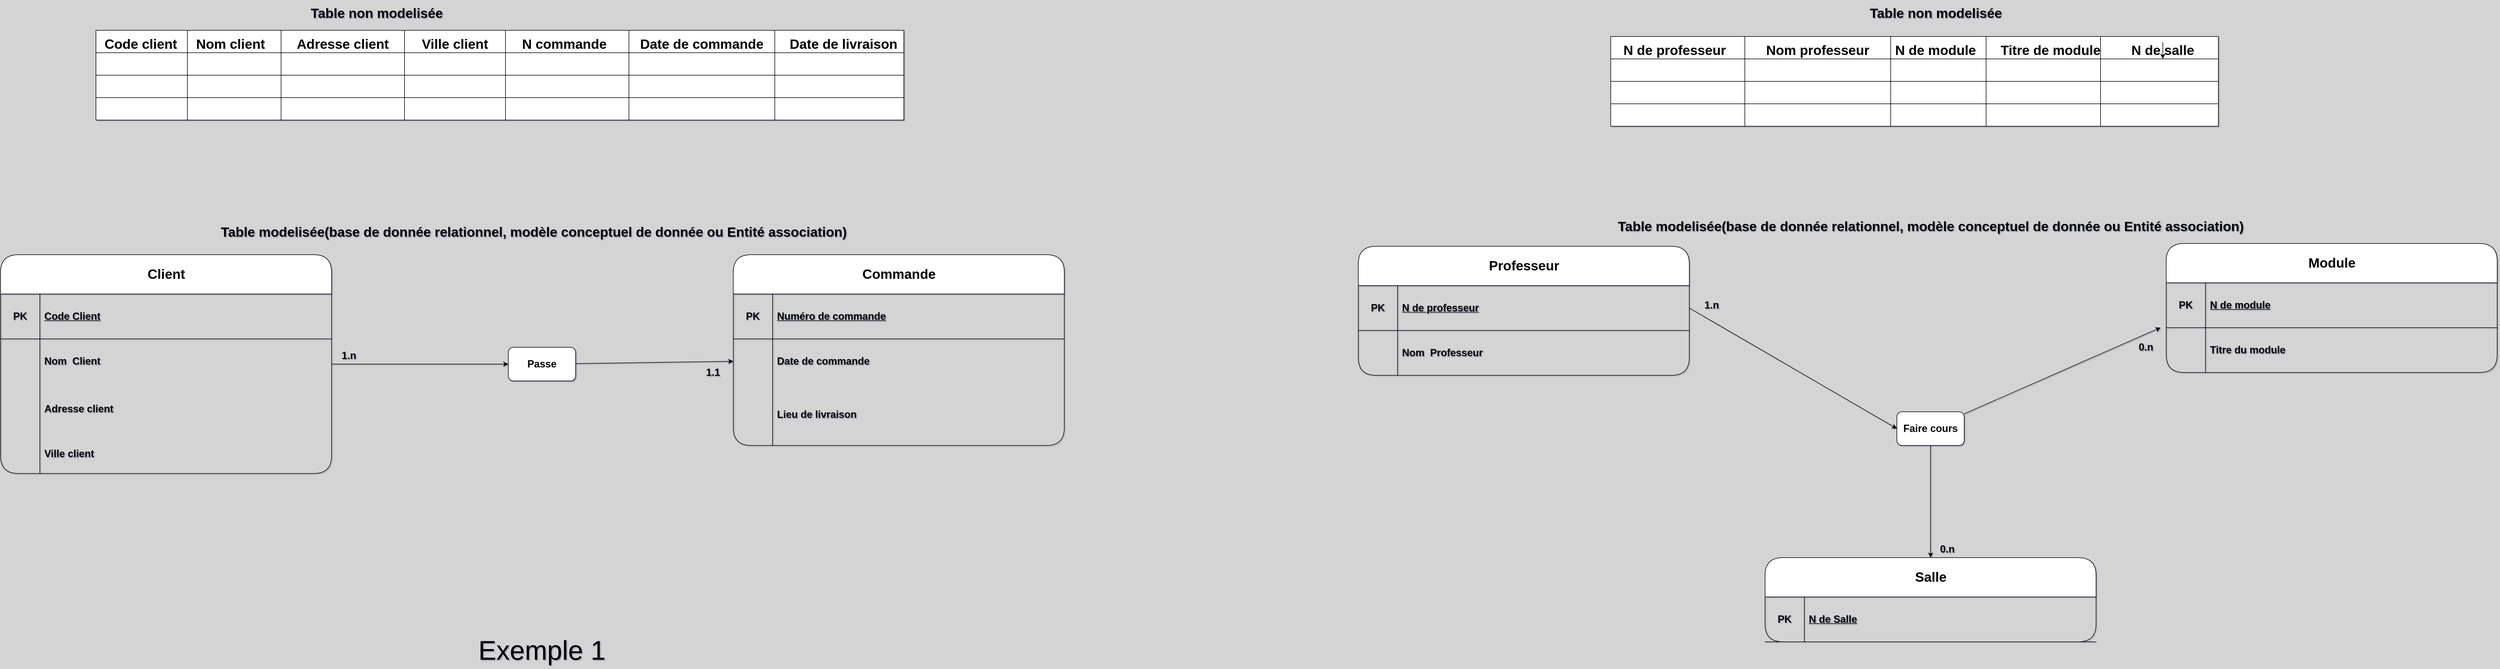 <mxfile version="26.0.5">
  <diagram name="Page-1" id="bd83a815-5ea8-2e97-e5ec-87c9f400f2fa">
    <mxGraphModel dx="2489" dy="1040" grid="1" gridSize="10" guides="1" tooltips="1" connect="1" arrows="1" fold="1" page="1" pageScale="1.5" pageWidth="3300" pageHeight="2339" background="#D4D4D4" math="0" shadow="1">
      <root>
        <mxCell id="0" style=";html=1;" />
        <mxCell id="1" style=";html=1;" parent="0" />
        <mxCell id="1516e18e63f93b96-3" value="&lt;font style=&quot;vertical-align: inherit;&quot;&gt;&lt;font style=&quot;vertical-align: inherit;&quot;&gt;&lt;font style=&quot;vertical-align: inherit;&quot;&gt;&lt;font style=&quot;vertical-align: inherit;&quot;&gt;Table non modelisée&lt;/font&gt;&lt;/font&gt;&lt;/font&gt;&lt;/font&gt;" style="text;strokeColor=none;fillColor=none;html=1;fontSize=24;fontStyle=1;verticalAlign=middle;align=center;rounded=1;shadow=1;" parent="1" vertex="1">
          <mxGeometry x="320" y="40" width="780" height="40" as="geometry" />
        </mxCell>
        <mxCell id="_xAk3Wb8vuUeQdh9CbYk-14" value="" style="shape=table;startSize=0;container=1;collapsible=0;childLayout=tableLayout;rounded=1;" vertex="1" parent="1">
          <mxGeometry x="210" y="90" width="1440" height="160" as="geometry" />
        </mxCell>
        <mxCell id="_xAk3Wb8vuUeQdh9CbYk-15" value="" style="shape=tableRow;horizontal=0;startSize=0;swimlaneHead=0;swimlaneBody=0;strokeColor=inherit;top=0;left=0;bottom=0;right=0;collapsible=0;dropTarget=0;fillColor=none;points=[[0,0.5],[1,0.5]];portConstraint=eastwest;rounded=1;" vertex="1" parent="_xAk3Wb8vuUeQdh9CbYk-14">
          <mxGeometry width="1440" height="40" as="geometry" />
        </mxCell>
        <mxCell id="_xAk3Wb8vuUeQdh9CbYk-16" value="" style="shape=partialRectangle;html=1;whiteSpace=wrap;connectable=0;strokeColor=inherit;overflow=hidden;fillColor=none;top=0;left=0;bottom=0;right=0;pointerEvents=1;rounded=1;" vertex="1" parent="_xAk3Wb8vuUeQdh9CbYk-15">
          <mxGeometry width="163" height="40" as="geometry">
            <mxRectangle width="163" height="40" as="alternateBounds" />
          </mxGeometry>
        </mxCell>
        <mxCell id="_xAk3Wb8vuUeQdh9CbYk-17" value="" style="shape=partialRectangle;html=1;whiteSpace=wrap;connectable=0;strokeColor=inherit;overflow=hidden;fillColor=none;top=0;left=0;bottom=0;right=0;pointerEvents=1;rounded=1;" vertex="1" parent="_xAk3Wb8vuUeQdh9CbYk-15">
          <mxGeometry x="163" width="167" height="40" as="geometry">
            <mxRectangle width="167" height="40" as="alternateBounds" />
          </mxGeometry>
        </mxCell>
        <mxCell id="_xAk3Wb8vuUeQdh9CbYk-18" value="" style="shape=partialRectangle;html=1;whiteSpace=wrap;connectable=0;strokeColor=inherit;overflow=hidden;fillColor=none;top=0;left=0;bottom=0;right=0;pointerEvents=1;rounded=1;" vertex="1" parent="_xAk3Wb8vuUeQdh9CbYk-15">
          <mxGeometry x="330" width="220" height="40" as="geometry">
            <mxRectangle width="220" height="40" as="alternateBounds" />
          </mxGeometry>
        </mxCell>
        <mxCell id="_xAk3Wb8vuUeQdh9CbYk-19" value="" style="shape=partialRectangle;html=1;whiteSpace=wrap;connectable=0;strokeColor=inherit;overflow=hidden;fillColor=none;top=0;left=0;bottom=0;right=0;pointerEvents=1;rounded=1;" vertex="1" parent="_xAk3Wb8vuUeQdh9CbYk-15">
          <mxGeometry x="550" width="180" height="40" as="geometry">
            <mxRectangle width="180" height="40" as="alternateBounds" />
          </mxGeometry>
        </mxCell>
        <mxCell id="_xAk3Wb8vuUeQdh9CbYk-20" value="" style="shape=partialRectangle;html=1;whiteSpace=wrap;connectable=0;strokeColor=inherit;overflow=hidden;fillColor=none;top=0;left=0;bottom=0;right=0;pointerEvents=1;rounded=1;" vertex="1" parent="_xAk3Wb8vuUeQdh9CbYk-15">
          <mxGeometry x="730" width="220" height="40" as="geometry">
            <mxRectangle width="220" height="40" as="alternateBounds" />
          </mxGeometry>
        </mxCell>
        <mxCell id="_xAk3Wb8vuUeQdh9CbYk-21" value="" style="shape=partialRectangle;html=1;whiteSpace=wrap;connectable=0;strokeColor=inherit;overflow=hidden;fillColor=none;top=0;left=0;bottom=0;right=0;pointerEvents=1;rounded=1;" vertex="1" parent="_xAk3Wb8vuUeQdh9CbYk-15">
          <mxGeometry x="950" width="260" height="40" as="geometry">
            <mxRectangle width="260" height="40" as="alternateBounds" />
          </mxGeometry>
        </mxCell>
        <mxCell id="_xAk3Wb8vuUeQdh9CbYk-22" value="" style="shape=partialRectangle;html=1;whiteSpace=wrap;connectable=0;strokeColor=inherit;overflow=hidden;fillColor=none;top=0;left=0;bottom=0;right=0;pointerEvents=1;rounded=1;" vertex="1" parent="_xAk3Wb8vuUeQdh9CbYk-15">
          <mxGeometry x="1210" width="230" height="40" as="geometry">
            <mxRectangle width="230" height="40" as="alternateBounds" />
          </mxGeometry>
        </mxCell>
        <mxCell id="_xAk3Wb8vuUeQdh9CbYk-23" value="" style="shape=tableRow;horizontal=0;startSize=0;swimlaneHead=0;swimlaneBody=0;strokeColor=inherit;top=0;left=0;bottom=0;right=0;collapsible=0;dropTarget=0;fillColor=none;points=[[0,0.5],[1,0.5]];portConstraint=eastwest;rounded=1;" vertex="1" parent="_xAk3Wb8vuUeQdh9CbYk-14">
          <mxGeometry y="40" width="1440" height="40" as="geometry" />
        </mxCell>
        <mxCell id="_xAk3Wb8vuUeQdh9CbYk-24" value="" style="shape=partialRectangle;html=1;whiteSpace=wrap;connectable=0;strokeColor=inherit;overflow=hidden;fillColor=none;top=0;left=0;bottom=0;right=0;pointerEvents=1;rounded=1;" vertex="1" parent="_xAk3Wb8vuUeQdh9CbYk-23">
          <mxGeometry width="163" height="40" as="geometry">
            <mxRectangle width="163" height="40" as="alternateBounds" />
          </mxGeometry>
        </mxCell>
        <mxCell id="_xAk3Wb8vuUeQdh9CbYk-25" value="" style="shape=partialRectangle;html=1;whiteSpace=wrap;connectable=0;strokeColor=inherit;overflow=hidden;fillColor=none;top=0;left=0;bottom=0;right=0;pointerEvents=1;rounded=1;" vertex="1" parent="_xAk3Wb8vuUeQdh9CbYk-23">
          <mxGeometry x="163" width="167" height="40" as="geometry">
            <mxRectangle width="167" height="40" as="alternateBounds" />
          </mxGeometry>
        </mxCell>
        <mxCell id="_xAk3Wb8vuUeQdh9CbYk-26" value="" style="shape=partialRectangle;html=1;whiteSpace=wrap;connectable=0;strokeColor=inherit;overflow=hidden;fillColor=none;top=0;left=0;bottom=0;right=0;pointerEvents=1;rounded=1;" vertex="1" parent="_xAk3Wb8vuUeQdh9CbYk-23">
          <mxGeometry x="330" width="220" height="40" as="geometry">
            <mxRectangle width="220" height="40" as="alternateBounds" />
          </mxGeometry>
        </mxCell>
        <mxCell id="_xAk3Wb8vuUeQdh9CbYk-27" value="" style="shape=partialRectangle;html=1;whiteSpace=wrap;connectable=0;strokeColor=inherit;overflow=hidden;fillColor=none;top=0;left=0;bottom=0;right=0;pointerEvents=1;rounded=1;" vertex="1" parent="_xAk3Wb8vuUeQdh9CbYk-23">
          <mxGeometry x="550" width="180" height="40" as="geometry">
            <mxRectangle width="180" height="40" as="alternateBounds" />
          </mxGeometry>
        </mxCell>
        <mxCell id="_xAk3Wb8vuUeQdh9CbYk-28" value="" style="shape=partialRectangle;html=1;whiteSpace=wrap;connectable=0;strokeColor=inherit;overflow=hidden;fillColor=none;top=0;left=0;bottom=0;right=0;pointerEvents=1;rounded=1;" vertex="1" parent="_xAk3Wb8vuUeQdh9CbYk-23">
          <mxGeometry x="730" width="220" height="40" as="geometry">
            <mxRectangle width="220" height="40" as="alternateBounds" />
          </mxGeometry>
        </mxCell>
        <mxCell id="_xAk3Wb8vuUeQdh9CbYk-29" value="" style="shape=partialRectangle;html=1;whiteSpace=wrap;connectable=0;strokeColor=inherit;overflow=hidden;fillColor=none;top=0;left=0;bottom=0;right=0;pointerEvents=1;rounded=1;" vertex="1" parent="_xAk3Wb8vuUeQdh9CbYk-23">
          <mxGeometry x="950" width="260" height="40" as="geometry">
            <mxRectangle width="260" height="40" as="alternateBounds" />
          </mxGeometry>
        </mxCell>
        <mxCell id="_xAk3Wb8vuUeQdh9CbYk-30" value="" style="shape=partialRectangle;html=1;whiteSpace=wrap;connectable=0;strokeColor=inherit;overflow=hidden;fillColor=none;top=0;left=0;bottom=0;right=0;pointerEvents=1;rounded=1;" vertex="1" parent="_xAk3Wb8vuUeQdh9CbYk-23">
          <mxGeometry x="1210" width="230" height="40" as="geometry">
            <mxRectangle width="230" height="40" as="alternateBounds" />
          </mxGeometry>
        </mxCell>
        <mxCell id="_xAk3Wb8vuUeQdh9CbYk-31" value="" style="shape=tableRow;horizontal=0;startSize=0;swimlaneHead=0;swimlaneBody=0;strokeColor=inherit;top=0;left=0;bottom=0;right=0;collapsible=0;dropTarget=0;fillColor=none;points=[[0,0.5],[1,0.5]];portConstraint=eastwest;rounded=1;" vertex="1" parent="_xAk3Wb8vuUeQdh9CbYk-14">
          <mxGeometry y="80" width="1440" height="40" as="geometry" />
        </mxCell>
        <mxCell id="_xAk3Wb8vuUeQdh9CbYk-32" value="" style="shape=partialRectangle;html=1;whiteSpace=wrap;connectable=0;strokeColor=inherit;overflow=hidden;fillColor=none;top=0;left=0;bottom=0;right=0;pointerEvents=1;rounded=1;" vertex="1" parent="_xAk3Wb8vuUeQdh9CbYk-31">
          <mxGeometry width="163" height="40" as="geometry">
            <mxRectangle width="163" height="40" as="alternateBounds" />
          </mxGeometry>
        </mxCell>
        <mxCell id="_xAk3Wb8vuUeQdh9CbYk-33" value="" style="shape=partialRectangle;html=1;whiteSpace=wrap;connectable=0;strokeColor=inherit;overflow=hidden;fillColor=none;top=0;left=0;bottom=0;right=0;pointerEvents=1;rounded=1;" vertex="1" parent="_xAk3Wb8vuUeQdh9CbYk-31">
          <mxGeometry x="163" width="167" height="40" as="geometry">
            <mxRectangle width="167" height="40" as="alternateBounds" />
          </mxGeometry>
        </mxCell>
        <mxCell id="_xAk3Wb8vuUeQdh9CbYk-34" value="" style="shape=partialRectangle;html=1;whiteSpace=wrap;connectable=0;strokeColor=inherit;overflow=hidden;fillColor=none;top=0;left=0;bottom=0;right=0;pointerEvents=1;rounded=1;" vertex="1" parent="_xAk3Wb8vuUeQdh9CbYk-31">
          <mxGeometry x="330" width="220" height="40" as="geometry">
            <mxRectangle width="220" height="40" as="alternateBounds" />
          </mxGeometry>
        </mxCell>
        <mxCell id="_xAk3Wb8vuUeQdh9CbYk-35" value="" style="shape=partialRectangle;html=1;whiteSpace=wrap;connectable=0;strokeColor=inherit;overflow=hidden;fillColor=none;top=0;left=0;bottom=0;right=0;pointerEvents=1;rounded=1;" vertex="1" parent="_xAk3Wb8vuUeQdh9CbYk-31">
          <mxGeometry x="550" width="180" height="40" as="geometry">
            <mxRectangle width="180" height="40" as="alternateBounds" />
          </mxGeometry>
        </mxCell>
        <mxCell id="_xAk3Wb8vuUeQdh9CbYk-36" value="" style="shape=partialRectangle;html=1;whiteSpace=wrap;connectable=0;strokeColor=inherit;overflow=hidden;fillColor=none;top=0;left=0;bottom=0;right=0;pointerEvents=1;rounded=1;" vertex="1" parent="_xAk3Wb8vuUeQdh9CbYk-31">
          <mxGeometry x="730" width="220" height="40" as="geometry">
            <mxRectangle width="220" height="40" as="alternateBounds" />
          </mxGeometry>
        </mxCell>
        <mxCell id="_xAk3Wb8vuUeQdh9CbYk-37" value="" style="shape=partialRectangle;html=1;whiteSpace=wrap;connectable=0;strokeColor=inherit;overflow=hidden;fillColor=none;top=0;left=0;bottom=0;right=0;pointerEvents=1;rounded=1;" vertex="1" parent="_xAk3Wb8vuUeQdh9CbYk-31">
          <mxGeometry x="950" width="260" height="40" as="geometry">
            <mxRectangle width="260" height="40" as="alternateBounds" />
          </mxGeometry>
        </mxCell>
        <mxCell id="_xAk3Wb8vuUeQdh9CbYk-38" value="" style="shape=partialRectangle;html=1;whiteSpace=wrap;connectable=0;strokeColor=inherit;overflow=hidden;fillColor=none;top=0;left=0;bottom=0;right=0;pointerEvents=1;rounded=1;" vertex="1" parent="_xAk3Wb8vuUeQdh9CbYk-31">
          <mxGeometry x="1210" width="230" height="40" as="geometry">
            <mxRectangle width="230" height="40" as="alternateBounds" />
          </mxGeometry>
        </mxCell>
        <mxCell id="_xAk3Wb8vuUeQdh9CbYk-39" value="" style="shape=tableRow;horizontal=0;startSize=0;swimlaneHead=0;swimlaneBody=0;strokeColor=inherit;top=0;left=0;bottom=0;right=0;collapsible=0;dropTarget=0;fillColor=none;points=[[0,0.5],[1,0.5]];portConstraint=eastwest;rounded=1;" vertex="1" parent="_xAk3Wb8vuUeQdh9CbYk-14">
          <mxGeometry y="120" width="1440" height="40" as="geometry" />
        </mxCell>
        <mxCell id="_xAk3Wb8vuUeQdh9CbYk-40" value="" style="shape=partialRectangle;html=1;whiteSpace=wrap;connectable=0;strokeColor=inherit;overflow=hidden;fillColor=none;top=0;left=0;bottom=0;right=0;pointerEvents=1;rounded=1;" vertex="1" parent="_xAk3Wb8vuUeQdh9CbYk-39">
          <mxGeometry width="163" height="40" as="geometry">
            <mxRectangle width="163" height="40" as="alternateBounds" />
          </mxGeometry>
        </mxCell>
        <mxCell id="_xAk3Wb8vuUeQdh9CbYk-41" value="" style="shape=partialRectangle;html=1;whiteSpace=wrap;connectable=0;strokeColor=inherit;overflow=hidden;fillColor=none;top=0;left=0;bottom=0;right=0;pointerEvents=1;rounded=1;" vertex="1" parent="_xAk3Wb8vuUeQdh9CbYk-39">
          <mxGeometry x="163" width="167" height="40" as="geometry">
            <mxRectangle width="167" height="40" as="alternateBounds" />
          </mxGeometry>
        </mxCell>
        <mxCell id="_xAk3Wb8vuUeQdh9CbYk-42" value="" style="shape=partialRectangle;html=1;whiteSpace=wrap;connectable=0;strokeColor=inherit;overflow=hidden;fillColor=none;top=0;left=0;bottom=0;right=0;pointerEvents=1;rounded=1;" vertex="1" parent="_xAk3Wb8vuUeQdh9CbYk-39">
          <mxGeometry x="330" width="220" height="40" as="geometry">
            <mxRectangle width="220" height="40" as="alternateBounds" />
          </mxGeometry>
        </mxCell>
        <mxCell id="_xAk3Wb8vuUeQdh9CbYk-43" value="" style="shape=partialRectangle;html=1;whiteSpace=wrap;connectable=0;strokeColor=inherit;overflow=hidden;fillColor=none;top=0;left=0;bottom=0;right=0;pointerEvents=1;rounded=1;" vertex="1" parent="_xAk3Wb8vuUeQdh9CbYk-39">
          <mxGeometry x="550" width="180" height="40" as="geometry">
            <mxRectangle width="180" height="40" as="alternateBounds" />
          </mxGeometry>
        </mxCell>
        <mxCell id="_xAk3Wb8vuUeQdh9CbYk-44" value="" style="shape=partialRectangle;html=1;whiteSpace=wrap;connectable=0;strokeColor=inherit;overflow=hidden;fillColor=none;top=0;left=0;bottom=0;right=0;pointerEvents=1;rounded=1;" vertex="1" parent="_xAk3Wb8vuUeQdh9CbYk-39">
          <mxGeometry x="730" width="220" height="40" as="geometry">
            <mxRectangle width="220" height="40" as="alternateBounds" />
          </mxGeometry>
        </mxCell>
        <mxCell id="_xAk3Wb8vuUeQdh9CbYk-45" value="" style="shape=partialRectangle;html=1;whiteSpace=wrap;connectable=0;strokeColor=inherit;overflow=hidden;fillColor=none;top=0;left=0;bottom=0;right=0;pointerEvents=1;rounded=1;" vertex="1" parent="_xAk3Wb8vuUeQdh9CbYk-39">
          <mxGeometry x="950" width="260" height="40" as="geometry">
            <mxRectangle width="260" height="40" as="alternateBounds" />
          </mxGeometry>
        </mxCell>
        <mxCell id="_xAk3Wb8vuUeQdh9CbYk-46" value="" style="shape=partialRectangle;html=1;whiteSpace=wrap;connectable=0;strokeColor=inherit;overflow=hidden;fillColor=none;top=0;left=0;bottom=0;right=0;pointerEvents=1;rounded=1;" vertex="1" parent="_xAk3Wb8vuUeQdh9CbYk-39">
          <mxGeometry x="1210" width="230" height="40" as="geometry">
            <mxRectangle width="230" height="40" as="alternateBounds" />
          </mxGeometry>
        </mxCell>
        <mxCell id="_xAk3Wb8vuUeQdh9CbYk-47" value="&lt;font style=&quot;vertical-align: inherit;&quot;&gt;&lt;font style=&quot;vertical-align: inherit;&quot;&gt;&lt;font style=&quot;vertical-align: inherit;&quot;&gt;&lt;font style=&quot;vertical-align: inherit; font-size: 24px;&quot;&gt;&lt;b style=&quot;&quot;&gt;&lt;font style=&quot;vertical-align: inherit;&quot;&gt;&lt;font style=&quot;vertical-align: inherit;&quot;&gt;Code client&lt;/font&gt;&lt;/font&gt;&lt;/b&gt;&lt;/font&gt;&lt;/font&gt;&lt;/font&gt;&lt;/font&gt;" style="text;strokeColor=none;align=center;fillColor=none;html=1;verticalAlign=middle;whiteSpace=wrap;rounded=1;" vertex="1" parent="1">
          <mxGeometry x="220" y="100" width="140" height="30" as="geometry" />
        </mxCell>
        <mxCell id="_xAk3Wb8vuUeQdh9CbYk-48" value="&lt;span style=&quot;font-size: 24px;&quot;&gt;&lt;b&gt;&lt;font style=&quot;vertical-align: inherit;&quot;&gt;&lt;font style=&quot;vertical-align: inherit;&quot;&gt;Nom client&lt;/font&gt;&lt;/font&gt;&lt;/b&gt;&lt;/span&gt;" style="text;strokeColor=none;align=center;fillColor=none;html=1;verticalAlign=middle;whiteSpace=wrap;rounded=1;" vertex="1" parent="1">
          <mxGeometry x="380" y="100" width="140" height="30" as="geometry" />
        </mxCell>
        <mxCell id="_xAk3Wb8vuUeQdh9CbYk-49" value="&lt;font style=&quot;vertical-align: inherit;&quot;&gt;&lt;font style=&quot;vertical-align: inherit;&quot;&gt;&lt;font style=&quot;vertical-align: inherit;&quot;&gt;&lt;font style=&quot;vertical-align: inherit; font-size: 24px;&quot;&gt;&lt;b style=&quot;&quot;&gt;&lt;font style=&quot;vertical-align: inherit;&quot;&gt;&lt;font style=&quot;vertical-align: inherit;&quot;&gt;Adresse client&lt;/font&gt;&lt;/font&gt;&lt;/b&gt;&lt;/font&gt;&lt;/font&gt;&lt;/font&gt;&lt;/font&gt;" style="text;strokeColor=none;align=center;fillColor=none;html=1;verticalAlign=middle;whiteSpace=wrap;rounded=1;" vertex="1" parent="1">
          <mxGeometry x="560" y="100" width="180" height="30" as="geometry" />
        </mxCell>
        <mxCell id="_xAk3Wb8vuUeQdh9CbYk-50" value="&lt;font style=&quot;vertical-align: inherit;&quot;&gt;&lt;font style=&quot;vertical-align: inherit;&quot;&gt;&lt;font style=&quot;vertical-align: inherit;&quot;&gt;&lt;font style=&quot;vertical-align: inherit; font-size: 24px;&quot;&gt;&lt;b style=&quot;&quot;&gt;&lt;font style=&quot;vertical-align: inherit;&quot;&gt;&lt;font style=&quot;vertical-align: inherit;&quot;&gt;Ville client&lt;/font&gt;&lt;/font&gt;&lt;/b&gt;&lt;/font&gt;&lt;/font&gt;&lt;/font&gt;&lt;/font&gt;" style="text;strokeColor=none;align=center;fillColor=none;html=1;verticalAlign=middle;whiteSpace=wrap;rounded=1;" vertex="1" parent="1">
          <mxGeometry x="780" y="100" width="140" height="30" as="geometry" />
        </mxCell>
        <mxCell id="_xAk3Wb8vuUeQdh9CbYk-52" value="&lt;font style=&quot;vertical-align: inherit;&quot;&gt;&lt;font style=&quot;vertical-align: inherit;&quot;&gt;&lt;font style=&quot;vertical-align: inherit;&quot;&gt;&lt;font style=&quot;vertical-align: inherit; font-size: 24px;&quot;&gt;&lt;b style=&quot;&quot;&gt;&lt;font style=&quot;vertical-align: inherit;&quot;&gt;&lt;font style=&quot;vertical-align: inherit;&quot;&gt;N commande&lt;/font&gt;&lt;/font&gt;&lt;/b&gt;&lt;/font&gt;&lt;/font&gt;&lt;/font&gt;&lt;/font&gt;" style="text;strokeColor=none;align=center;fillColor=none;html=1;verticalAlign=middle;whiteSpace=wrap;rounded=1;" vertex="1" parent="1">
          <mxGeometry x="950" y="100" width="190" height="30" as="geometry" />
        </mxCell>
        <mxCell id="_xAk3Wb8vuUeQdh9CbYk-53" value="&lt;font style=&quot;vertical-align: inherit;&quot;&gt;&lt;font style=&quot;vertical-align: inherit;&quot;&gt;&lt;font style=&quot;vertical-align: inherit;&quot;&gt;&lt;font style=&quot;vertical-align: inherit; font-size: 24px;&quot;&gt;&lt;b style=&quot;&quot;&gt;&lt;font style=&quot;vertical-align: inherit;&quot;&gt;&lt;font style=&quot;vertical-align: inherit;&quot;&gt;Date de commande&lt;/font&gt;&lt;/font&gt;&lt;/b&gt;&lt;/font&gt;&lt;/font&gt;&lt;/font&gt;&lt;/font&gt;" style="text;strokeColor=none;align=center;fillColor=none;html=1;verticalAlign=middle;whiteSpace=wrap;rounded=1;" vertex="1" parent="1">
          <mxGeometry x="1170" y="100" width="240" height="30" as="geometry" />
        </mxCell>
        <mxCell id="_xAk3Wb8vuUeQdh9CbYk-54" value="&lt;font style=&quot;vertical-align: inherit;&quot;&gt;&lt;font style=&quot;vertical-align: inherit;&quot;&gt;&lt;font style=&quot;vertical-align: inherit;&quot;&gt;&lt;font style=&quot;vertical-align: inherit; font-size: 24px;&quot;&gt;&lt;b style=&quot;&quot;&gt;&lt;font style=&quot;vertical-align: inherit;&quot;&gt;&lt;font style=&quot;vertical-align: inherit;&quot;&gt;&lt;font style=&quot;vertical-align: inherit;&quot;&gt;&lt;font style=&quot;vertical-align: inherit;&quot;&gt;Date de livraison&lt;/font&gt;&lt;/font&gt;&lt;/font&gt;&lt;/font&gt;&lt;/b&gt;&lt;/font&gt;&lt;/font&gt;&lt;/font&gt;&lt;/font&gt;" style="text;strokeColor=none;align=center;fillColor=none;html=1;verticalAlign=middle;whiteSpace=wrap;rounded=1;" vertex="1" parent="1">
          <mxGeometry x="1445" y="100" width="195" height="30" as="geometry" />
        </mxCell>
        <mxCell id="_xAk3Wb8vuUeQdh9CbYk-55" value="&lt;font style=&quot;vertical-align: inherit;&quot;&gt;&lt;font style=&quot;vertical-align: inherit;&quot;&gt;&lt;font style=&quot;vertical-align: inherit;&quot;&gt;&lt;font style=&quot;vertical-align: inherit;&quot;&gt;Table modelisée(base de donnée relationnel, modèle conceptuel de donnée ou Entité association)&lt;/font&gt;&lt;/font&gt;&lt;/font&gt;&lt;/font&gt;" style="text;strokeColor=none;fillColor=none;html=1;fontSize=24;fontStyle=1;verticalAlign=middle;align=center;rounded=1;shadow=1;" vertex="1" parent="1">
          <mxGeometry x="600" y="430" width="780" height="40" as="geometry" />
        </mxCell>
        <mxCell id="_xAk3Wb8vuUeQdh9CbYk-96" value="" style="edgeStyle=none;rounded=1;orthogonalLoop=1;jettySize=auto;html=1;" edge="1" parent="1" source="_xAk3Wb8vuUeQdh9CbYk-56" target="_xAk3Wb8vuUeQdh9CbYk-95">
          <mxGeometry relative="1" as="geometry" />
        </mxCell>
        <mxCell id="_xAk3Wb8vuUeQdh9CbYk-56" value="&lt;font style=&quot;font-size: 24px;&quot;&gt;Client&lt;/font&gt;" style="shape=table;startSize=70;container=1;collapsible=1;childLayout=tableLayout;fixedRows=1;rowLines=0;fontStyle=1;align=center;resizeLast=1;html=1;rounded=1;" vertex="1" parent="1">
          <mxGeometry x="40" y="490" width="590" height="390" as="geometry" />
        </mxCell>
        <mxCell id="_xAk3Wb8vuUeQdh9CbYk-57" value="" style="shape=tableRow;horizontal=0;startSize=0;swimlaneHead=0;swimlaneBody=0;fillColor=none;collapsible=0;dropTarget=0;points=[[0,0.5],[1,0.5]];portConstraint=eastwest;top=0;left=0;right=0;bottom=1;rounded=1;" vertex="1" parent="_xAk3Wb8vuUeQdh9CbYk-56">
          <mxGeometry y="70" width="590" height="80" as="geometry" />
        </mxCell>
        <mxCell id="_xAk3Wb8vuUeQdh9CbYk-58" value="&lt;font style=&quot;font-size: 18px;&quot;&gt;PK&lt;/font&gt;" style="shape=partialRectangle;connectable=0;fillColor=none;top=0;left=0;bottom=0;right=0;fontStyle=1;overflow=hidden;whiteSpace=wrap;html=1;rounded=1;" vertex="1" parent="_xAk3Wb8vuUeQdh9CbYk-57">
          <mxGeometry width="70" height="80" as="geometry">
            <mxRectangle width="70" height="80" as="alternateBounds" />
          </mxGeometry>
        </mxCell>
        <mxCell id="_xAk3Wb8vuUeQdh9CbYk-59" value="&lt;span style=&quot;font-size: 18px;&quot;&gt;Code Client&lt;/span&gt;" style="shape=partialRectangle;connectable=0;fillColor=none;top=0;left=0;bottom=0;right=0;align=left;spacingLeft=6;fontStyle=5;overflow=hidden;whiteSpace=wrap;html=1;rounded=1;" vertex="1" parent="_xAk3Wb8vuUeQdh9CbYk-57">
          <mxGeometry x="70" width="520" height="80" as="geometry">
            <mxRectangle width="520" height="80" as="alternateBounds" />
          </mxGeometry>
        </mxCell>
        <mxCell id="_xAk3Wb8vuUeQdh9CbYk-60" value="" style="shape=tableRow;horizontal=0;startSize=0;swimlaneHead=0;swimlaneBody=0;fillColor=none;collapsible=0;dropTarget=0;points=[[0,0.5],[1,0.5]];portConstraint=eastwest;top=0;left=0;right=0;bottom=0;rounded=1;" vertex="1" parent="_xAk3Wb8vuUeQdh9CbYk-56">
          <mxGeometry y="150" width="590" height="80" as="geometry" />
        </mxCell>
        <mxCell id="_xAk3Wb8vuUeQdh9CbYk-61" value="" style="shape=partialRectangle;connectable=0;fillColor=none;top=0;left=0;bottom=0;right=0;editable=1;overflow=hidden;whiteSpace=wrap;html=1;rounded=1;" vertex="1" parent="_xAk3Wb8vuUeQdh9CbYk-60">
          <mxGeometry width="70" height="80" as="geometry">
            <mxRectangle width="70" height="80" as="alternateBounds" />
          </mxGeometry>
        </mxCell>
        <mxCell id="_xAk3Wb8vuUeQdh9CbYk-62" value="&lt;font style=&quot;font-size: 18px;&quot;&gt;&lt;b&gt;Nom&amp;nbsp; Client&lt;/b&gt;&lt;/font&gt;" style="shape=partialRectangle;connectable=0;fillColor=none;top=0;left=0;bottom=0;right=0;align=left;spacingLeft=6;overflow=hidden;whiteSpace=wrap;html=1;rounded=1;" vertex="1" parent="_xAk3Wb8vuUeQdh9CbYk-60">
          <mxGeometry x="70" width="520" height="80" as="geometry">
            <mxRectangle width="520" height="80" as="alternateBounds" />
          </mxGeometry>
        </mxCell>
        <mxCell id="_xAk3Wb8vuUeQdh9CbYk-63" value="" style="shape=tableRow;horizontal=0;startSize=0;swimlaneHead=0;swimlaneBody=0;fillColor=none;collapsible=0;dropTarget=0;points=[[0,0.5],[1,0.5]];portConstraint=eastwest;top=0;left=0;right=0;bottom=0;rounded=1;" vertex="1" parent="_xAk3Wb8vuUeQdh9CbYk-56">
          <mxGeometry y="230" width="590" height="90" as="geometry" />
        </mxCell>
        <mxCell id="_xAk3Wb8vuUeQdh9CbYk-64" value="" style="shape=partialRectangle;connectable=0;fillColor=none;top=0;left=0;bottom=0;right=0;editable=1;overflow=hidden;whiteSpace=wrap;html=1;rounded=1;" vertex="1" parent="_xAk3Wb8vuUeQdh9CbYk-63">
          <mxGeometry width="70" height="90" as="geometry">
            <mxRectangle width="70" height="90" as="alternateBounds" />
          </mxGeometry>
        </mxCell>
        <mxCell id="_xAk3Wb8vuUeQdh9CbYk-65" value="&lt;font style=&quot;font-size: 18px;&quot;&gt;&lt;b&gt;Adresse client&lt;/b&gt;&lt;/font&gt;" style="shape=partialRectangle;connectable=0;fillColor=none;top=0;left=0;bottom=0;right=0;align=left;spacingLeft=6;overflow=hidden;whiteSpace=wrap;html=1;rounded=1;" vertex="1" parent="_xAk3Wb8vuUeQdh9CbYk-63">
          <mxGeometry x="70" width="520" height="90" as="geometry">
            <mxRectangle width="520" height="90" as="alternateBounds" />
          </mxGeometry>
        </mxCell>
        <mxCell id="_xAk3Wb8vuUeQdh9CbYk-66" value="" style="shape=tableRow;horizontal=0;startSize=0;swimlaneHead=0;swimlaneBody=0;fillColor=none;collapsible=0;dropTarget=0;points=[[0,0.5],[1,0.5]];portConstraint=eastwest;top=0;left=0;right=0;bottom=0;rounded=1;" vertex="1" parent="_xAk3Wb8vuUeQdh9CbYk-56">
          <mxGeometry y="320" width="590" height="70" as="geometry" />
        </mxCell>
        <mxCell id="_xAk3Wb8vuUeQdh9CbYk-67" value="" style="shape=partialRectangle;connectable=0;fillColor=none;top=0;left=0;bottom=0;right=0;editable=1;overflow=hidden;whiteSpace=wrap;html=1;rounded=1;" vertex="1" parent="_xAk3Wb8vuUeQdh9CbYk-66">
          <mxGeometry width="70" height="70" as="geometry">
            <mxRectangle width="70" height="70" as="alternateBounds" />
          </mxGeometry>
        </mxCell>
        <mxCell id="_xAk3Wb8vuUeQdh9CbYk-68" value="&lt;b&gt;&lt;font style=&quot;font-size: 18px;&quot;&gt;Ville client&lt;/font&gt;&lt;/b&gt;" style="shape=partialRectangle;connectable=0;fillColor=none;top=0;left=0;bottom=0;right=0;align=left;spacingLeft=6;overflow=hidden;whiteSpace=wrap;html=1;rounded=1;" vertex="1" parent="_xAk3Wb8vuUeQdh9CbYk-66">
          <mxGeometry x="70" width="520" height="70" as="geometry">
            <mxRectangle width="520" height="70" as="alternateBounds" />
          </mxGeometry>
        </mxCell>
        <mxCell id="_xAk3Wb8vuUeQdh9CbYk-70" value="&lt;font style=&quot;font-size: 24px;&quot;&gt;Commande&lt;/font&gt;" style="shape=table;startSize=70;container=1;collapsible=1;childLayout=tableLayout;fixedRows=1;rowLines=0;fontStyle=1;align=center;resizeLast=1;html=1;rounded=1;" vertex="1" parent="1">
          <mxGeometry x="1346" y="490" width="590" height="340" as="geometry" />
        </mxCell>
        <mxCell id="_xAk3Wb8vuUeQdh9CbYk-71" value="" style="shape=tableRow;horizontal=0;startSize=0;swimlaneHead=0;swimlaneBody=0;fillColor=none;collapsible=0;dropTarget=0;points=[[0,0.5],[1,0.5]];portConstraint=eastwest;top=0;left=0;right=0;bottom=1;rounded=1;" vertex="1" parent="_xAk3Wb8vuUeQdh9CbYk-70">
          <mxGeometry y="70" width="590" height="80" as="geometry" />
        </mxCell>
        <mxCell id="_xAk3Wb8vuUeQdh9CbYk-72" value="&lt;font style=&quot;font-size: 18px;&quot;&gt;PK&lt;/font&gt;" style="shape=partialRectangle;connectable=0;fillColor=none;top=0;left=0;bottom=0;right=0;fontStyle=1;overflow=hidden;whiteSpace=wrap;html=1;rounded=1;" vertex="1" parent="_xAk3Wb8vuUeQdh9CbYk-71">
          <mxGeometry width="70" height="80" as="geometry">
            <mxRectangle width="70" height="80" as="alternateBounds" />
          </mxGeometry>
        </mxCell>
        <mxCell id="_xAk3Wb8vuUeQdh9CbYk-73" value="&lt;span style=&quot;font-size: 18px;&quot;&gt;Numéro de commande&lt;/span&gt;" style="shape=partialRectangle;connectable=0;fillColor=none;top=0;left=0;bottom=0;right=0;align=left;spacingLeft=6;fontStyle=5;overflow=hidden;whiteSpace=wrap;html=1;rounded=1;" vertex="1" parent="_xAk3Wb8vuUeQdh9CbYk-71">
          <mxGeometry x="70" width="520" height="80" as="geometry">
            <mxRectangle width="520" height="80" as="alternateBounds" />
          </mxGeometry>
        </mxCell>
        <mxCell id="_xAk3Wb8vuUeQdh9CbYk-74" value="" style="shape=tableRow;horizontal=0;startSize=0;swimlaneHead=0;swimlaneBody=0;fillColor=none;collapsible=0;dropTarget=0;points=[[0,0.5],[1,0.5]];portConstraint=eastwest;top=0;left=0;right=0;bottom=0;rounded=1;" vertex="1" parent="_xAk3Wb8vuUeQdh9CbYk-70">
          <mxGeometry y="150" width="590" height="80" as="geometry" />
        </mxCell>
        <mxCell id="_xAk3Wb8vuUeQdh9CbYk-75" value="" style="shape=partialRectangle;connectable=0;fillColor=none;top=0;left=0;bottom=0;right=0;editable=1;overflow=hidden;whiteSpace=wrap;html=1;rounded=1;" vertex="1" parent="_xAk3Wb8vuUeQdh9CbYk-74">
          <mxGeometry width="70" height="80" as="geometry">
            <mxRectangle width="70" height="80" as="alternateBounds" />
          </mxGeometry>
        </mxCell>
        <mxCell id="_xAk3Wb8vuUeQdh9CbYk-76" value="&lt;font style=&quot;font-size: 18px;&quot;&gt;&lt;b&gt;Date de commande&lt;/b&gt;&lt;/font&gt;" style="shape=partialRectangle;connectable=0;fillColor=none;top=0;left=0;bottom=0;right=0;align=left;spacingLeft=6;overflow=hidden;whiteSpace=wrap;html=1;rounded=1;" vertex="1" parent="_xAk3Wb8vuUeQdh9CbYk-74">
          <mxGeometry x="70" width="520" height="80" as="geometry">
            <mxRectangle width="520" height="80" as="alternateBounds" />
          </mxGeometry>
        </mxCell>
        <mxCell id="_xAk3Wb8vuUeQdh9CbYk-77" value="" style="shape=tableRow;horizontal=0;startSize=0;swimlaneHead=0;swimlaneBody=0;fillColor=none;collapsible=0;dropTarget=0;points=[[0,0.5],[1,0.5]];portConstraint=eastwest;top=0;left=0;right=0;bottom=0;rounded=1;" vertex="1" parent="_xAk3Wb8vuUeQdh9CbYk-70">
          <mxGeometry y="230" width="590" height="110" as="geometry" />
        </mxCell>
        <mxCell id="_xAk3Wb8vuUeQdh9CbYk-78" value="" style="shape=partialRectangle;connectable=0;fillColor=none;top=0;left=0;bottom=0;right=0;editable=1;overflow=hidden;whiteSpace=wrap;html=1;rounded=1;" vertex="1" parent="_xAk3Wb8vuUeQdh9CbYk-77">
          <mxGeometry width="70" height="110" as="geometry">
            <mxRectangle width="70" height="110" as="alternateBounds" />
          </mxGeometry>
        </mxCell>
        <mxCell id="_xAk3Wb8vuUeQdh9CbYk-79" value="&lt;font style=&quot;font-size: 18px;&quot;&gt;&lt;b&gt;Lieu de livraison&lt;/b&gt;&lt;/font&gt;" style="shape=partialRectangle;connectable=0;fillColor=none;top=0;left=0;bottom=0;right=0;align=left;spacingLeft=6;overflow=hidden;whiteSpace=wrap;html=1;rounded=1;" vertex="1" parent="_xAk3Wb8vuUeQdh9CbYk-77">
          <mxGeometry x="70" width="520" height="110" as="geometry">
            <mxRectangle width="520" height="110" as="alternateBounds" />
          </mxGeometry>
        </mxCell>
        <mxCell id="_xAk3Wb8vuUeQdh9CbYk-97" style="edgeStyle=none;rounded=1;orthogonalLoop=1;jettySize=auto;html=1;entryX=0;entryY=0.5;entryDx=0;entryDy=0;" edge="1" parent="1" source="_xAk3Wb8vuUeQdh9CbYk-95" target="_xAk3Wb8vuUeQdh9CbYk-74">
          <mxGeometry relative="1" as="geometry" />
        </mxCell>
        <mxCell id="_xAk3Wb8vuUeQdh9CbYk-95" value="&lt;font style=&quot;font-size: 18px;&quot;&gt;Passe&lt;/font&gt;" style="whiteSpace=wrap;html=1;startSize=70;fontStyle=1;rounded=1;" vertex="1" parent="1">
          <mxGeometry x="945" y="655" width="120" height="60" as="geometry" />
        </mxCell>
        <mxCell id="_xAk3Wb8vuUeQdh9CbYk-101" value="&lt;font style=&quot;font-size: 18px;&quot;&gt;&lt;b&gt;1.n&lt;/b&gt;&lt;/font&gt;" style="text;strokeColor=none;align=center;fillColor=none;html=1;verticalAlign=middle;whiteSpace=wrap;rounded=0;" vertex="1" parent="1">
          <mxGeometry x="631" y="655" width="60" height="30" as="geometry" />
        </mxCell>
        <mxCell id="_xAk3Wb8vuUeQdh9CbYk-102" value="&lt;font style=&quot;font-size: 18px;&quot;&gt;&lt;b&gt;1.1&lt;/b&gt;&lt;/font&gt;" style="text;strokeColor=none;align=center;fillColor=none;html=1;verticalAlign=middle;whiteSpace=wrap;rounded=0;" vertex="1" parent="1">
          <mxGeometry x="1280" y="685" width="60" height="30" as="geometry" />
        </mxCell>
        <mxCell id="_xAk3Wb8vuUeQdh9CbYk-103" value="&lt;font style=&quot;font-size: 48px;&quot;&gt;Exemple 1&lt;/font&gt;" style="text;strokeColor=none;align=center;fillColor=none;html=1;verticalAlign=middle;whiteSpace=wrap;rounded=0;" vertex="1" parent="1">
          <mxGeometry x="825" y="1180" width="360" height="30" as="geometry" />
        </mxCell>
        <mxCell id="_xAk3Wb8vuUeQdh9CbYk-104" value="" style="shape=table;startSize=0;container=1;collapsible=0;childLayout=tableLayout;rounded=1;" vertex="1" parent="1">
          <mxGeometry x="2910" y="101" width="1083" height="160" as="geometry" />
        </mxCell>
        <mxCell id="_xAk3Wb8vuUeQdh9CbYk-105" value="" style="shape=tableRow;horizontal=0;startSize=0;swimlaneHead=0;swimlaneBody=0;strokeColor=inherit;top=0;left=0;bottom=0;right=0;collapsible=0;dropTarget=0;fillColor=none;points=[[0,0.5],[1,0.5]];portConstraint=eastwest;rounded=1;" vertex="1" parent="_xAk3Wb8vuUeQdh9CbYk-104">
          <mxGeometry width="1083" height="40" as="geometry" />
        </mxCell>
        <mxCell id="_xAk3Wb8vuUeQdh9CbYk-106" value="" style="shape=partialRectangle;html=1;whiteSpace=wrap;connectable=0;strokeColor=inherit;overflow=hidden;fillColor=none;top=0;left=0;bottom=0;right=0;pointerEvents=1;rounded=1;" vertex="1" parent="_xAk3Wb8vuUeQdh9CbYk-105">
          <mxGeometry width="239" height="40" as="geometry">
            <mxRectangle width="239" height="40" as="alternateBounds" />
          </mxGeometry>
        </mxCell>
        <mxCell id="_xAk3Wb8vuUeQdh9CbYk-107" value="" style="shape=partialRectangle;html=1;whiteSpace=wrap;connectable=0;strokeColor=inherit;overflow=hidden;fillColor=none;top=0;left=0;bottom=0;right=0;pointerEvents=1;rounded=1;" vertex="1" parent="_xAk3Wb8vuUeQdh9CbYk-105">
          <mxGeometry x="239" width="260" height="40" as="geometry">
            <mxRectangle width="260" height="40" as="alternateBounds" />
          </mxGeometry>
        </mxCell>
        <mxCell id="_xAk3Wb8vuUeQdh9CbYk-108" value="" style="shape=partialRectangle;html=1;whiteSpace=wrap;connectable=0;strokeColor=inherit;overflow=hidden;fillColor=none;top=0;left=0;bottom=0;right=0;pointerEvents=1;rounded=1;" vertex="1" parent="_xAk3Wb8vuUeQdh9CbYk-105">
          <mxGeometry x="499" width="170" height="40" as="geometry">
            <mxRectangle width="170" height="40" as="alternateBounds" />
          </mxGeometry>
        </mxCell>
        <mxCell id="_xAk3Wb8vuUeQdh9CbYk-109" value="" style="shape=partialRectangle;html=1;whiteSpace=wrap;connectable=0;strokeColor=inherit;overflow=hidden;fillColor=none;top=0;left=0;bottom=0;right=0;pointerEvents=1;rounded=1;" vertex="1" parent="_xAk3Wb8vuUeQdh9CbYk-105">
          <mxGeometry x="669" width="204" height="40" as="geometry">
            <mxRectangle width="204" height="40" as="alternateBounds" />
          </mxGeometry>
        </mxCell>
        <mxCell id="_xAk3Wb8vuUeQdh9CbYk-110" value="" style="shape=partialRectangle;html=1;whiteSpace=wrap;connectable=0;strokeColor=inherit;overflow=hidden;fillColor=none;top=0;left=0;bottom=0;right=0;pointerEvents=1;rounded=1;" vertex="1" parent="_xAk3Wb8vuUeQdh9CbYk-105">
          <mxGeometry x="873" width="210" height="40" as="geometry">
            <mxRectangle width="210" height="40" as="alternateBounds" />
          </mxGeometry>
        </mxCell>
        <mxCell id="_xAk3Wb8vuUeQdh9CbYk-113" value="" style="shape=tableRow;horizontal=0;startSize=0;swimlaneHead=0;swimlaneBody=0;strokeColor=inherit;top=0;left=0;bottom=0;right=0;collapsible=0;dropTarget=0;fillColor=none;points=[[0,0.5],[1,0.5]];portConstraint=eastwest;rounded=1;" vertex="1" parent="_xAk3Wb8vuUeQdh9CbYk-104">
          <mxGeometry y="40" width="1083" height="40" as="geometry" />
        </mxCell>
        <mxCell id="_xAk3Wb8vuUeQdh9CbYk-114" value="" style="shape=partialRectangle;html=1;whiteSpace=wrap;connectable=0;strokeColor=inherit;overflow=hidden;fillColor=none;top=0;left=0;bottom=0;right=0;pointerEvents=1;rounded=1;" vertex="1" parent="_xAk3Wb8vuUeQdh9CbYk-113">
          <mxGeometry width="239" height="40" as="geometry">
            <mxRectangle width="239" height="40" as="alternateBounds" />
          </mxGeometry>
        </mxCell>
        <mxCell id="_xAk3Wb8vuUeQdh9CbYk-115" value="" style="shape=partialRectangle;html=1;whiteSpace=wrap;connectable=0;strokeColor=inherit;overflow=hidden;fillColor=none;top=0;left=0;bottom=0;right=0;pointerEvents=1;rounded=1;" vertex="1" parent="_xAk3Wb8vuUeQdh9CbYk-113">
          <mxGeometry x="239" width="260" height="40" as="geometry">
            <mxRectangle width="260" height="40" as="alternateBounds" />
          </mxGeometry>
        </mxCell>
        <mxCell id="_xAk3Wb8vuUeQdh9CbYk-116" value="" style="shape=partialRectangle;html=1;whiteSpace=wrap;connectable=0;strokeColor=inherit;overflow=hidden;fillColor=none;top=0;left=0;bottom=0;right=0;pointerEvents=1;rounded=1;" vertex="1" parent="_xAk3Wb8vuUeQdh9CbYk-113">
          <mxGeometry x="499" width="170" height="40" as="geometry">
            <mxRectangle width="170" height="40" as="alternateBounds" />
          </mxGeometry>
        </mxCell>
        <mxCell id="_xAk3Wb8vuUeQdh9CbYk-117" value="" style="shape=partialRectangle;html=1;whiteSpace=wrap;connectable=0;strokeColor=inherit;overflow=hidden;fillColor=none;top=0;left=0;bottom=0;right=0;pointerEvents=1;rounded=1;" vertex="1" parent="_xAk3Wb8vuUeQdh9CbYk-113">
          <mxGeometry x="669" width="204" height="40" as="geometry">
            <mxRectangle width="204" height="40" as="alternateBounds" />
          </mxGeometry>
        </mxCell>
        <mxCell id="_xAk3Wb8vuUeQdh9CbYk-118" value="" style="shape=partialRectangle;html=1;whiteSpace=wrap;connectable=0;strokeColor=inherit;overflow=hidden;fillColor=none;top=0;left=0;bottom=0;right=0;pointerEvents=1;rounded=1;" vertex="1" parent="_xAk3Wb8vuUeQdh9CbYk-113">
          <mxGeometry x="873" width="210" height="40" as="geometry">
            <mxRectangle width="210" height="40" as="alternateBounds" />
          </mxGeometry>
        </mxCell>
        <mxCell id="_xAk3Wb8vuUeQdh9CbYk-121" value="" style="shape=tableRow;horizontal=0;startSize=0;swimlaneHead=0;swimlaneBody=0;strokeColor=inherit;top=0;left=0;bottom=0;right=0;collapsible=0;dropTarget=0;fillColor=none;points=[[0,0.5],[1,0.5]];portConstraint=eastwest;rounded=1;" vertex="1" parent="_xAk3Wb8vuUeQdh9CbYk-104">
          <mxGeometry y="80" width="1083" height="40" as="geometry" />
        </mxCell>
        <mxCell id="_xAk3Wb8vuUeQdh9CbYk-122" value="" style="shape=partialRectangle;html=1;whiteSpace=wrap;connectable=0;strokeColor=inherit;overflow=hidden;fillColor=none;top=0;left=0;bottom=0;right=0;pointerEvents=1;rounded=1;" vertex="1" parent="_xAk3Wb8vuUeQdh9CbYk-121">
          <mxGeometry width="239" height="40" as="geometry">
            <mxRectangle width="239" height="40" as="alternateBounds" />
          </mxGeometry>
        </mxCell>
        <mxCell id="_xAk3Wb8vuUeQdh9CbYk-123" value="" style="shape=partialRectangle;html=1;whiteSpace=wrap;connectable=0;strokeColor=inherit;overflow=hidden;fillColor=none;top=0;left=0;bottom=0;right=0;pointerEvents=1;rounded=1;" vertex="1" parent="_xAk3Wb8vuUeQdh9CbYk-121">
          <mxGeometry x="239" width="260" height="40" as="geometry">
            <mxRectangle width="260" height="40" as="alternateBounds" />
          </mxGeometry>
        </mxCell>
        <mxCell id="_xAk3Wb8vuUeQdh9CbYk-124" value="" style="shape=partialRectangle;html=1;whiteSpace=wrap;connectable=0;strokeColor=inherit;overflow=hidden;fillColor=none;top=0;left=0;bottom=0;right=0;pointerEvents=1;rounded=1;" vertex="1" parent="_xAk3Wb8vuUeQdh9CbYk-121">
          <mxGeometry x="499" width="170" height="40" as="geometry">
            <mxRectangle width="170" height="40" as="alternateBounds" />
          </mxGeometry>
        </mxCell>
        <mxCell id="_xAk3Wb8vuUeQdh9CbYk-125" value="" style="shape=partialRectangle;html=1;whiteSpace=wrap;connectable=0;strokeColor=inherit;overflow=hidden;fillColor=none;top=0;left=0;bottom=0;right=0;pointerEvents=1;rounded=1;" vertex="1" parent="_xAk3Wb8vuUeQdh9CbYk-121">
          <mxGeometry x="669" width="204" height="40" as="geometry">
            <mxRectangle width="204" height="40" as="alternateBounds" />
          </mxGeometry>
        </mxCell>
        <mxCell id="_xAk3Wb8vuUeQdh9CbYk-126" value="" style="shape=partialRectangle;html=1;whiteSpace=wrap;connectable=0;strokeColor=inherit;overflow=hidden;fillColor=none;top=0;left=0;bottom=0;right=0;pointerEvents=1;rounded=1;" vertex="1" parent="_xAk3Wb8vuUeQdh9CbYk-121">
          <mxGeometry x="873" width="210" height="40" as="geometry">
            <mxRectangle width="210" height="40" as="alternateBounds" />
          </mxGeometry>
        </mxCell>
        <mxCell id="_xAk3Wb8vuUeQdh9CbYk-129" value="" style="shape=tableRow;horizontal=0;startSize=0;swimlaneHead=0;swimlaneBody=0;strokeColor=inherit;top=0;left=0;bottom=0;right=0;collapsible=0;dropTarget=0;fillColor=none;points=[[0,0.5],[1,0.5]];portConstraint=eastwest;rounded=1;" vertex="1" parent="_xAk3Wb8vuUeQdh9CbYk-104">
          <mxGeometry y="120" width="1083" height="40" as="geometry" />
        </mxCell>
        <mxCell id="_xAk3Wb8vuUeQdh9CbYk-130" value="" style="shape=partialRectangle;html=1;whiteSpace=wrap;connectable=0;strokeColor=inherit;overflow=hidden;fillColor=none;top=0;left=0;bottom=0;right=0;pointerEvents=1;rounded=1;" vertex="1" parent="_xAk3Wb8vuUeQdh9CbYk-129">
          <mxGeometry width="239" height="40" as="geometry">
            <mxRectangle width="239" height="40" as="alternateBounds" />
          </mxGeometry>
        </mxCell>
        <mxCell id="_xAk3Wb8vuUeQdh9CbYk-131" value="" style="shape=partialRectangle;html=1;whiteSpace=wrap;connectable=0;strokeColor=inherit;overflow=hidden;fillColor=none;top=0;left=0;bottom=0;right=0;pointerEvents=1;rounded=1;" vertex="1" parent="_xAk3Wb8vuUeQdh9CbYk-129">
          <mxGeometry x="239" width="260" height="40" as="geometry">
            <mxRectangle width="260" height="40" as="alternateBounds" />
          </mxGeometry>
        </mxCell>
        <mxCell id="_xAk3Wb8vuUeQdh9CbYk-132" value="" style="shape=partialRectangle;html=1;whiteSpace=wrap;connectable=0;strokeColor=inherit;overflow=hidden;fillColor=none;top=0;left=0;bottom=0;right=0;pointerEvents=1;rounded=1;" vertex="1" parent="_xAk3Wb8vuUeQdh9CbYk-129">
          <mxGeometry x="499" width="170" height="40" as="geometry">
            <mxRectangle width="170" height="40" as="alternateBounds" />
          </mxGeometry>
        </mxCell>
        <mxCell id="_xAk3Wb8vuUeQdh9CbYk-133" value="" style="shape=partialRectangle;html=1;whiteSpace=wrap;connectable=0;strokeColor=inherit;overflow=hidden;fillColor=none;top=0;left=0;bottom=0;right=0;pointerEvents=1;rounded=1;" vertex="1" parent="_xAk3Wb8vuUeQdh9CbYk-129">
          <mxGeometry x="669" width="204" height="40" as="geometry">
            <mxRectangle width="204" height="40" as="alternateBounds" />
          </mxGeometry>
        </mxCell>
        <mxCell id="_xAk3Wb8vuUeQdh9CbYk-134" value="" style="shape=partialRectangle;html=1;whiteSpace=wrap;connectable=0;strokeColor=inherit;overflow=hidden;fillColor=none;top=0;left=0;bottom=0;right=0;pointerEvents=1;rounded=1;" vertex="1" parent="_xAk3Wb8vuUeQdh9CbYk-129">
          <mxGeometry x="873" width="210" height="40" as="geometry">
            <mxRectangle width="210" height="40" as="alternateBounds" />
          </mxGeometry>
        </mxCell>
        <mxCell id="_xAk3Wb8vuUeQdh9CbYk-137" value="&lt;span style=&quot;font-size: 24px;&quot;&gt;&lt;b&gt;N de professeur&lt;/b&gt;&lt;/span&gt;" style="text;strokeColor=none;align=center;fillColor=none;html=1;verticalAlign=middle;whiteSpace=wrap;rounded=1;" vertex="1" parent="1">
          <mxGeometry x="2919" y="111" width="210" height="30" as="geometry" />
        </mxCell>
        <mxCell id="_xAk3Wb8vuUeQdh9CbYk-144" style="edgeStyle=none;rounded=1;orthogonalLoop=1;jettySize=auto;html=1;exitX=0.25;exitY=1;exitDx=0;exitDy=0;" edge="1" parent="1" source="_xAk3Wb8vuUeQdh9CbYk-139" target="_xAk3Wb8vuUeQdh9CbYk-105">
          <mxGeometry relative="1" as="geometry" />
        </mxCell>
        <mxCell id="_xAk3Wb8vuUeQdh9CbYk-139" value="&lt;font style=&quot;vertical-align: inherit;&quot;&gt;&lt;font style=&quot;vertical-align: inherit;&quot;&gt;&lt;font style=&quot;vertical-align: inherit;&quot;&gt;&lt;font style=&quot;vertical-align: inherit; font-size: 24px;&quot;&gt;&lt;b style=&quot;&quot;&gt;&lt;font style=&quot;vertical-align: inherit;&quot;&gt;&lt;font style=&quot;vertical-align: inherit;&quot;&gt;Nom professeur&lt;/font&gt;&lt;/font&gt;&lt;/b&gt;&lt;/font&gt;&lt;/font&gt;&lt;/font&gt;&lt;/font&gt;" style="text;strokeColor=none;align=center;fillColor=none;html=1;verticalAlign=middle;whiteSpace=wrap;rounded=1;" vertex="1" parent="1">
          <mxGeometry x="3169" y="111" width="220" height="30" as="geometry" />
        </mxCell>
        <mxCell id="_xAk3Wb8vuUeQdh9CbYk-140" value="&lt;font style=&quot;vertical-align: inherit;&quot;&gt;&lt;font style=&quot;vertical-align: inherit;&quot;&gt;&lt;font style=&quot;vertical-align: inherit;&quot;&gt;&lt;font style=&quot;vertical-align: inherit; font-size: 24px;&quot;&gt;&lt;b style=&quot;&quot;&gt;&lt;font style=&quot;vertical-align: inherit;&quot;&gt;&lt;font style=&quot;vertical-align: inherit;&quot;&gt;N de module&lt;/font&gt;&lt;/font&gt;&lt;/b&gt;&lt;/font&gt;&lt;/font&gt;&lt;/font&gt;&lt;/font&gt;" style="text;strokeColor=none;align=center;fillColor=none;html=1;verticalAlign=middle;whiteSpace=wrap;rounded=1;" vertex="1" parent="1">
          <mxGeometry x="3409" y="111" width="160" height="30" as="geometry" />
        </mxCell>
        <mxCell id="_xAk3Wb8vuUeQdh9CbYk-141" value="&lt;font style=&quot;vertical-align: inherit;&quot;&gt;&lt;font style=&quot;vertical-align: inherit;&quot;&gt;&lt;font style=&quot;vertical-align: inherit;&quot;&gt;&lt;font style=&quot;vertical-align: inherit; font-size: 24px;&quot;&gt;&lt;b style=&quot;&quot;&gt;&lt;font style=&quot;vertical-align: inherit;&quot;&gt;&lt;font style=&quot;vertical-align: inherit;&quot;&gt;Titre de module&lt;/font&gt;&lt;/font&gt;&lt;/b&gt;&lt;/font&gt;&lt;/font&gt;&lt;/font&gt;&lt;/font&gt;" style="text;strokeColor=none;align=center;fillColor=none;html=1;verticalAlign=middle;whiteSpace=wrap;rounded=1;" vertex="1" parent="1">
          <mxGeometry x="3599" y="111" width="190" height="30" as="geometry" />
        </mxCell>
        <mxCell id="_xAk3Wb8vuUeQdh9CbYk-142" value="&lt;font style=&quot;vertical-align: inherit;&quot;&gt;&lt;font style=&quot;vertical-align: inherit;&quot;&gt;&lt;font style=&quot;vertical-align: inherit;&quot;&gt;&lt;font style=&quot;vertical-align: inherit; font-size: 24px;&quot;&gt;&lt;b style=&quot;&quot;&gt;&lt;font style=&quot;vertical-align: inherit;&quot;&gt;&lt;font style=&quot;vertical-align: inherit;&quot;&gt;N de salle&lt;/font&gt;&lt;/font&gt;&lt;/b&gt;&lt;/font&gt;&lt;/font&gt;&lt;/font&gt;&lt;/font&gt;" style="text;strokeColor=none;align=center;fillColor=none;html=1;verticalAlign=middle;whiteSpace=wrap;rounded=1;" vertex="1" parent="1">
          <mxGeometry x="3809" y="111" width="170" height="30" as="geometry" />
        </mxCell>
        <mxCell id="_xAk3Wb8vuUeQdh9CbYk-145" style="edgeStyle=none;rounded=1;orthogonalLoop=1;jettySize=auto;html=1;exitX=0.5;exitY=0;exitDx=0;exitDy=0;entryX=0.5;entryY=1;entryDx=0;entryDy=0;" edge="1" parent="1" source="_xAk3Wb8vuUeQdh9CbYk-142" target="_xAk3Wb8vuUeQdh9CbYk-142">
          <mxGeometry relative="1" as="geometry" />
        </mxCell>
        <mxCell id="_xAk3Wb8vuUeQdh9CbYk-146" value="&lt;font style=&quot;vertical-align: inherit;&quot;&gt;&lt;font style=&quot;vertical-align: inherit;&quot;&gt;&lt;font style=&quot;vertical-align: inherit;&quot;&gt;&lt;font style=&quot;vertical-align: inherit;&quot;&gt;Table non modelisée&lt;/font&gt;&lt;/font&gt;&lt;/font&gt;&lt;/font&gt;" style="text;strokeColor=none;fillColor=none;html=1;fontSize=24;fontStyle=1;verticalAlign=middle;align=center;rounded=1;shadow=1;" vertex="1" parent="1">
          <mxGeometry x="3099" y="40" width="780" height="40" as="geometry" />
        </mxCell>
        <mxCell id="_xAk3Wb8vuUeQdh9CbYk-147" value="&lt;font style=&quot;vertical-align: inherit;&quot;&gt;&lt;font style=&quot;vertical-align: inherit;&quot;&gt;&lt;font style=&quot;vertical-align: inherit;&quot;&gt;&lt;font style=&quot;vertical-align: inherit;&quot;&gt;Table modelisée(base de donnée relationnel, modèle conceptuel de donnée ou Entité association)&lt;/font&gt;&lt;/font&gt;&lt;/font&gt;&lt;/font&gt;" style="text;strokeColor=none;fillColor=none;html=1;fontSize=24;fontStyle=1;verticalAlign=middle;align=center;rounded=1;shadow=1;" vertex="1" parent="1">
          <mxGeometry x="3090" y="420" width="780" height="40" as="geometry" />
        </mxCell>
        <mxCell id="_xAk3Wb8vuUeQdh9CbYk-161" value="&lt;font style=&quot;font-size: 24px;&quot;&gt;Professeur&lt;/font&gt;" style="shape=table;startSize=70;container=1;collapsible=1;childLayout=tableLayout;fixedRows=1;rowLines=0;fontStyle=1;align=center;resizeLast=1;html=1;rounded=1;" vertex="1" parent="1">
          <mxGeometry x="2460" y="475" width="590" height="230" as="geometry" />
        </mxCell>
        <mxCell id="_xAk3Wb8vuUeQdh9CbYk-162" value="" style="shape=tableRow;horizontal=0;startSize=0;swimlaneHead=0;swimlaneBody=0;fillColor=none;collapsible=0;dropTarget=0;points=[[0,0.5],[1,0.5]];portConstraint=eastwest;top=0;left=0;right=0;bottom=1;rounded=1;" vertex="1" parent="_xAk3Wb8vuUeQdh9CbYk-161">
          <mxGeometry y="70" width="590" height="80" as="geometry" />
        </mxCell>
        <mxCell id="_xAk3Wb8vuUeQdh9CbYk-163" value="&lt;font style=&quot;font-size: 18px;&quot;&gt;PK&lt;/font&gt;" style="shape=partialRectangle;connectable=0;fillColor=none;top=0;left=0;bottom=0;right=0;fontStyle=1;overflow=hidden;whiteSpace=wrap;html=1;rounded=1;" vertex="1" parent="_xAk3Wb8vuUeQdh9CbYk-162">
          <mxGeometry width="70" height="80" as="geometry">
            <mxRectangle width="70" height="80" as="alternateBounds" />
          </mxGeometry>
        </mxCell>
        <mxCell id="_xAk3Wb8vuUeQdh9CbYk-164" value="&lt;span style=&quot;font-size: 18px;&quot;&gt;N de professeur&lt;/span&gt;" style="shape=partialRectangle;connectable=0;fillColor=none;top=0;left=0;bottom=0;right=0;align=left;spacingLeft=6;fontStyle=5;overflow=hidden;whiteSpace=wrap;html=1;rounded=1;" vertex="1" parent="_xAk3Wb8vuUeQdh9CbYk-162">
          <mxGeometry x="70" width="520" height="80" as="geometry">
            <mxRectangle width="520" height="80" as="alternateBounds" />
          </mxGeometry>
        </mxCell>
        <mxCell id="_xAk3Wb8vuUeQdh9CbYk-165" value="" style="shape=tableRow;horizontal=0;startSize=0;swimlaneHead=0;swimlaneBody=0;fillColor=none;collapsible=0;dropTarget=0;points=[[0,0.5],[1,0.5]];portConstraint=eastwest;top=0;left=0;right=0;bottom=0;rounded=1;" vertex="1" parent="_xAk3Wb8vuUeQdh9CbYk-161">
          <mxGeometry y="150" width="590" height="80" as="geometry" />
        </mxCell>
        <mxCell id="_xAk3Wb8vuUeQdh9CbYk-166" value="" style="shape=partialRectangle;connectable=0;fillColor=none;top=0;left=0;bottom=0;right=0;editable=1;overflow=hidden;whiteSpace=wrap;html=1;rounded=1;" vertex="1" parent="_xAk3Wb8vuUeQdh9CbYk-165">
          <mxGeometry width="70" height="80" as="geometry">
            <mxRectangle width="70" height="80" as="alternateBounds" />
          </mxGeometry>
        </mxCell>
        <mxCell id="_xAk3Wb8vuUeQdh9CbYk-167" value="&lt;font style=&quot;font-size: 18px;&quot;&gt;&lt;b&gt;Nom&amp;nbsp; Professeur&lt;/b&gt;&lt;/font&gt;" style="shape=partialRectangle;connectable=0;fillColor=none;top=0;left=0;bottom=0;right=0;align=left;spacingLeft=6;overflow=hidden;whiteSpace=wrap;html=1;rounded=1;" vertex="1" parent="_xAk3Wb8vuUeQdh9CbYk-165">
          <mxGeometry x="70" width="520" height="80" as="geometry">
            <mxRectangle width="520" height="80" as="alternateBounds" />
          </mxGeometry>
        </mxCell>
        <mxCell id="_xAk3Wb8vuUeQdh9CbYk-174" value="&lt;font style=&quot;font-size: 24px;&quot;&gt;Module&lt;/font&gt;" style="shape=table;startSize=70;container=1;collapsible=1;childLayout=tableLayout;fixedRows=1;rowLines=0;fontStyle=1;align=center;resizeLast=1;html=1;rounded=1;" vertex="1" parent="1">
          <mxGeometry x="3900" y="470" width="590" height="230" as="geometry" />
        </mxCell>
        <mxCell id="_xAk3Wb8vuUeQdh9CbYk-175" value="" style="shape=tableRow;horizontal=0;startSize=0;swimlaneHead=0;swimlaneBody=0;fillColor=none;collapsible=0;dropTarget=0;points=[[0,0.5],[1,0.5]];portConstraint=eastwest;top=0;left=0;right=0;bottom=1;rounded=1;" vertex="1" parent="_xAk3Wb8vuUeQdh9CbYk-174">
          <mxGeometry y="70" width="590" height="80" as="geometry" />
        </mxCell>
        <mxCell id="_xAk3Wb8vuUeQdh9CbYk-176" value="&lt;font style=&quot;font-size: 18px;&quot;&gt;PK&lt;/font&gt;" style="shape=partialRectangle;connectable=0;fillColor=none;top=0;left=0;bottom=0;right=0;fontStyle=1;overflow=hidden;whiteSpace=wrap;html=1;rounded=1;" vertex="1" parent="_xAk3Wb8vuUeQdh9CbYk-175">
          <mxGeometry width="70" height="80" as="geometry">
            <mxRectangle width="70" height="80" as="alternateBounds" />
          </mxGeometry>
        </mxCell>
        <mxCell id="_xAk3Wb8vuUeQdh9CbYk-177" value="&lt;span style=&quot;font-size: 18px;&quot;&gt;N de module&lt;/span&gt;" style="shape=partialRectangle;connectable=0;fillColor=none;top=0;left=0;bottom=0;right=0;align=left;spacingLeft=6;fontStyle=5;overflow=hidden;whiteSpace=wrap;html=1;rounded=1;" vertex="1" parent="_xAk3Wb8vuUeQdh9CbYk-175">
          <mxGeometry x="70" width="520" height="80" as="geometry">
            <mxRectangle width="520" height="80" as="alternateBounds" />
          </mxGeometry>
        </mxCell>
        <mxCell id="_xAk3Wb8vuUeQdh9CbYk-178" value="" style="shape=tableRow;horizontal=0;startSize=0;swimlaneHead=0;swimlaneBody=0;fillColor=none;collapsible=0;dropTarget=0;points=[[0,0.5],[1,0.5]];portConstraint=eastwest;top=0;left=0;right=0;bottom=0;rounded=1;" vertex="1" parent="_xAk3Wb8vuUeQdh9CbYk-174">
          <mxGeometry y="150" width="590" height="80" as="geometry" />
        </mxCell>
        <mxCell id="_xAk3Wb8vuUeQdh9CbYk-179" value="" style="shape=partialRectangle;connectable=0;fillColor=none;top=0;left=0;bottom=0;right=0;editable=1;overflow=hidden;whiteSpace=wrap;html=1;rounded=1;" vertex="1" parent="_xAk3Wb8vuUeQdh9CbYk-178">
          <mxGeometry width="70" height="80" as="geometry">
            <mxRectangle width="70" height="80" as="alternateBounds" />
          </mxGeometry>
        </mxCell>
        <mxCell id="_xAk3Wb8vuUeQdh9CbYk-180" value="&lt;font style=&quot;font-size: 18px;&quot;&gt;&lt;b&gt;Titre du module&lt;/b&gt;&lt;/font&gt;" style="shape=partialRectangle;connectable=0;fillColor=none;top=0;left=0;bottom=0;right=0;align=left;spacingLeft=6;overflow=hidden;whiteSpace=wrap;html=1;rounded=1;" vertex="1" parent="_xAk3Wb8vuUeQdh9CbYk-178">
          <mxGeometry x="70" width="520" height="80" as="geometry">
            <mxRectangle width="520" height="80" as="alternateBounds" />
          </mxGeometry>
        </mxCell>
        <mxCell id="_xAk3Wb8vuUeQdh9CbYk-181" value="&lt;font style=&quot;font-size: 24px;&quot;&gt;Salle&lt;/font&gt;" style="shape=table;startSize=70;container=1;collapsible=1;childLayout=tableLayout;fixedRows=1;rowLines=0;fontStyle=1;align=center;resizeLast=1;html=1;rounded=1;" vertex="1" parent="1">
          <mxGeometry x="3185" y="1030" width="590" height="150" as="geometry" />
        </mxCell>
        <mxCell id="_xAk3Wb8vuUeQdh9CbYk-182" value="" style="shape=tableRow;horizontal=0;startSize=0;swimlaneHead=0;swimlaneBody=0;fillColor=none;collapsible=0;dropTarget=0;points=[[0,0.5],[1,0.5]];portConstraint=eastwest;top=0;left=0;right=0;bottom=1;rounded=1;" vertex="1" parent="_xAk3Wb8vuUeQdh9CbYk-181">
          <mxGeometry y="70" width="590" height="80" as="geometry" />
        </mxCell>
        <mxCell id="_xAk3Wb8vuUeQdh9CbYk-183" value="&lt;font style=&quot;font-size: 18px;&quot;&gt;PK&lt;/font&gt;" style="shape=partialRectangle;connectable=0;fillColor=none;top=0;left=0;bottom=0;right=0;fontStyle=1;overflow=hidden;whiteSpace=wrap;html=1;rounded=1;" vertex="1" parent="_xAk3Wb8vuUeQdh9CbYk-182">
          <mxGeometry width="70" height="80" as="geometry">
            <mxRectangle width="70" height="80" as="alternateBounds" />
          </mxGeometry>
        </mxCell>
        <mxCell id="_xAk3Wb8vuUeQdh9CbYk-184" value="&lt;span style=&quot;font-size: 18px;&quot;&gt;N de Salle&lt;/span&gt;" style="shape=partialRectangle;connectable=0;fillColor=none;top=0;left=0;bottom=0;right=0;align=left;spacingLeft=6;fontStyle=5;overflow=hidden;whiteSpace=wrap;html=1;rounded=1;" vertex="1" parent="_xAk3Wb8vuUeQdh9CbYk-182">
          <mxGeometry x="70" width="520" height="80" as="geometry">
            <mxRectangle width="520" height="80" as="alternateBounds" />
          </mxGeometry>
        </mxCell>
        <mxCell id="_xAk3Wb8vuUeQdh9CbYk-189" style="edgeStyle=none;rounded=1;orthogonalLoop=1;jettySize=auto;html=1;entryX=0.5;entryY=0;entryDx=0;entryDy=0;" edge="1" parent="1" source="_xAk3Wb8vuUeQdh9CbYk-188" target="_xAk3Wb8vuUeQdh9CbYk-181">
          <mxGeometry relative="1" as="geometry" />
        </mxCell>
        <mxCell id="_xAk3Wb8vuUeQdh9CbYk-191" style="edgeStyle=none;rounded=1;orthogonalLoop=1;jettySize=auto;html=1;" edge="1" parent="1" source="_xAk3Wb8vuUeQdh9CbYk-188">
          <mxGeometry relative="1" as="geometry">
            <mxPoint x="3890" y="620" as="targetPoint" />
          </mxGeometry>
        </mxCell>
        <mxCell id="_xAk3Wb8vuUeQdh9CbYk-188" value="&lt;font style=&quot;font-size: 18px;&quot;&gt;Faire cours&lt;/font&gt;" style="whiteSpace=wrap;html=1;startSize=70;fontStyle=1;rounded=1;" vertex="1" parent="1">
          <mxGeometry x="3420" y="770" width="120" height="60" as="geometry" />
        </mxCell>
        <mxCell id="_xAk3Wb8vuUeQdh9CbYk-190" style="edgeStyle=none;rounded=1;orthogonalLoop=1;jettySize=auto;html=1;entryX=0;entryY=0.5;entryDx=0;entryDy=0;exitX=1;exitY=0.5;exitDx=0;exitDy=0;" edge="1" parent="1" source="_xAk3Wb8vuUeQdh9CbYk-162" target="_xAk3Wb8vuUeQdh9CbYk-188">
          <mxGeometry relative="1" as="geometry" />
        </mxCell>
        <mxCell id="_xAk3Wb8vuUeQdh9CbYk-192" value="&lt;font style=&quot;font-size: 18px;&quot;&gt;&lt;b&gt;1.n&lt;/b&gt;&lt;/font&gt;" style="text;strokeColor=none;align=center;fillColor=none;html=1;verticalAlign=middle;whiteSpace=wrap;rounded=0;" vertex="1" parent="1">
          <mxGeometry x="3060" y="565" width="60" height="30" as="geometry" />
        </mxCell>
        <mxCell id="_xAk3Wb8vuUeQdh9CbYk-193" value="&lt;font style=&quot;font-size: 18px;&quot;&gt;&lt;b&gt;0.n&lt;/b&gt;&lt;/font&gt;" style="text;strokeColor=none;align=center;fillColor=none;html=1;verticalAlign=middle;whiteSpace=wrap;rounded=0;" vertex="1" parent="1">
          <mxGeometry x="3834" y="640" width="60" height="30" as="geometry" />
        </mxCell>
        <mxCell id="_xAk3Wb8vuUeQdh9CbYk-194" value="&lt;font style=&quot;font-size: 18px;&quot;&gt;&lt;b&gt;0.n&lt;/b&gt;&lt;/font&gt;" style="text;strokeColor=none;align=center;fillColor=none;html=1;verticalAlign=middle;whiteSpace=wrap;rounded=0;" vertex="1" parent="1">
          <mxGeometry x="3480" y="1000" width="60" height="30" as="geometry" />
        </mxCell>
      </root>
    </mxGraphModel>
  </diagram>
</mxfile>
